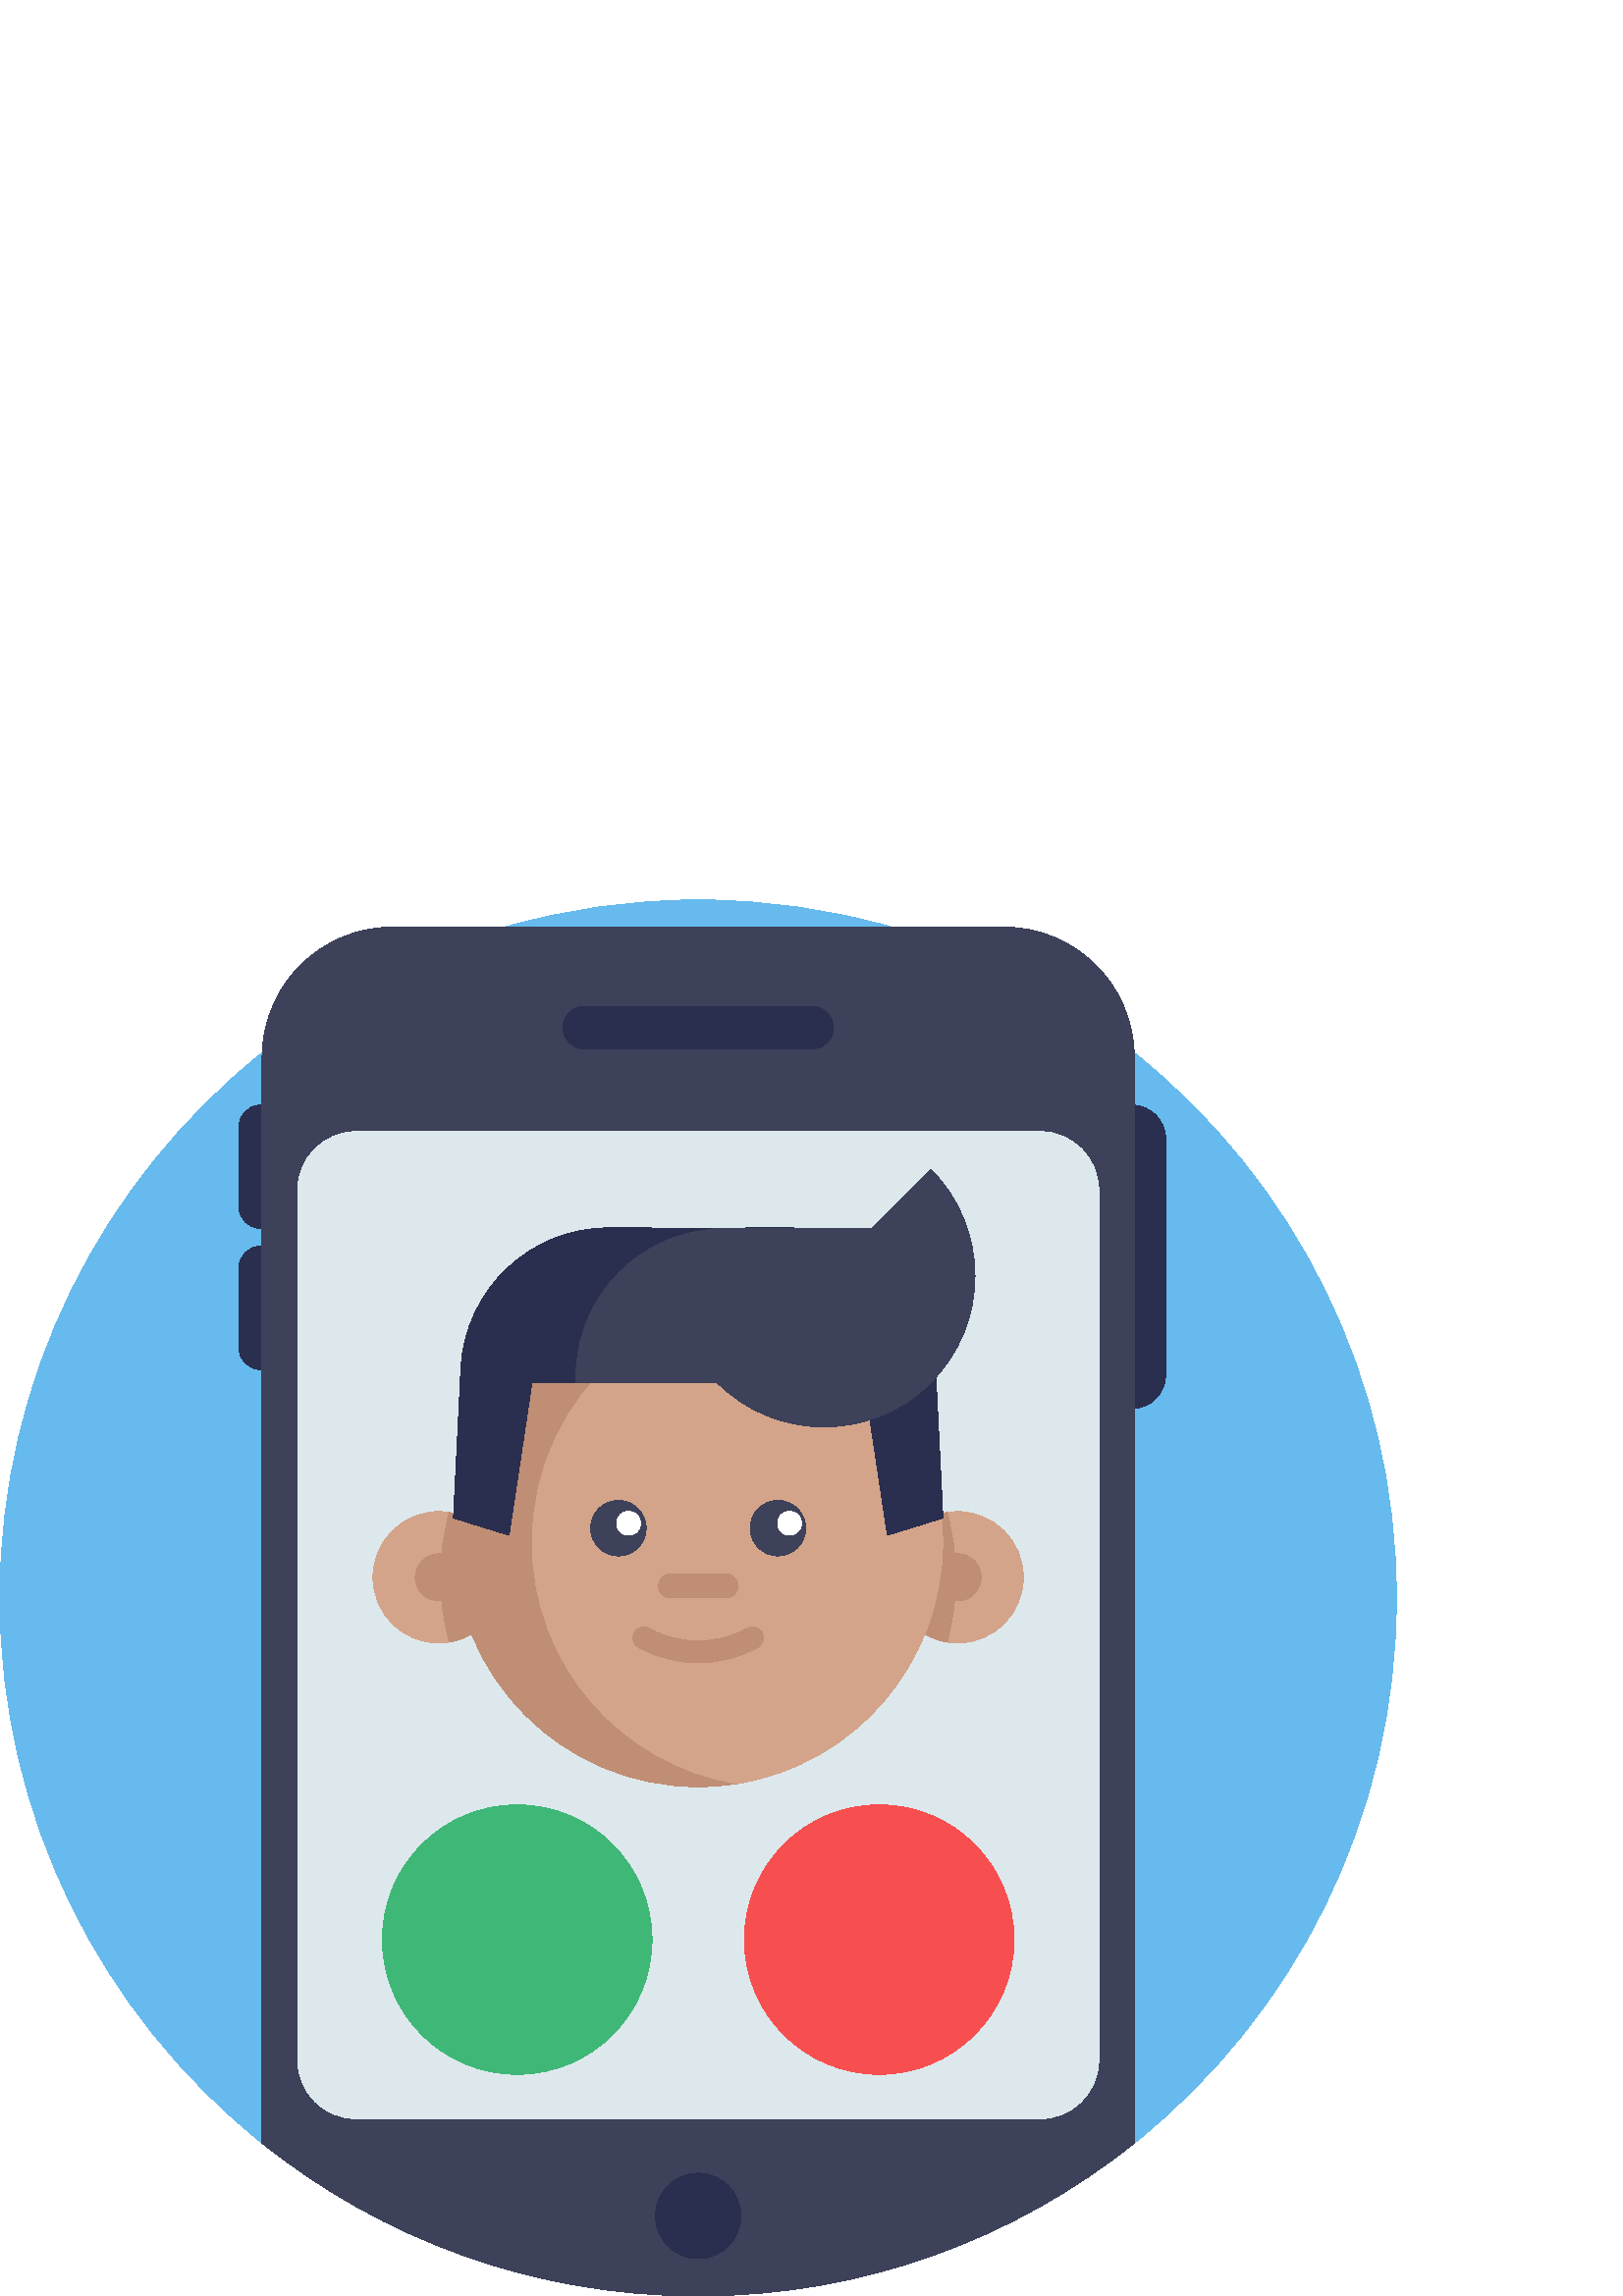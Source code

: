 %!PS-Adobe-3.0 EPSF-3.0
%%Pages: 1
%%DocumentData: Clean7Bit
%%LanguageLevel: 2
%%BoundingBox: 0 0 512 512
%%EndComments
%%BeginProlog
save
50 dict begin
/q { gsave } bind def
/Q { grestore } bind def
/cm { 6 array astore concat } bind def
/w { setlinewidth } bind def
/J { setlinecap } bind def
/j { setlinejoin } bind def
/M { setmiterlimit } bind def
/d { setdash } bind def
/m { moveto } bind def
/l { lineto } bind def
/c { curveto } bind def
/h { closepath } bind def
/re { exch dup neg 3 1 roll 5 3 roll moveto 0 rlineto
      0 exch rlineto 0 rlineto closepath } bind def
/S { stroke } bind def
/f { fill } bind def
/f* { eofill } bind def
/n { newpath } bind def
/W { clip } bind def
/W* { eoclip } bind def
/BT { } bind def
/ET { } bind def
/pdfmark where { pop globaldict /?pdfmark /exec load put }
    { globaldict begin /?pdfmark /pop load def /pdfmark
    /cleartomark load def end } ifelse
/BDC { mark 3 1 roll /BDC pdfmark } bind def
/EMC { mark /EMC pdfmark } bind def
/cairo_store_point { /cairo_point_y exch def /cairo_point_x exch def } def
/Tj { show currentpoint cairo_store_point } bind def
/TJ {
  {
    dup
    type /stringtype eq
    { show } { -0.001 mul 0 cairo_font_matrix dtransform rmoveto } ifelse
  } forall
  currentpoint cairo_store_point
} bind def
/cairo_selectfont { cairo_font_matrix aload pop pop pop 0 0 6 array astore
    cairo_font exch selectfont cairo_point_x cairo_point_y moveto } bind def
/Tf { pop /cairo_font exch def /cairo_font_matrix where
      { pop cairo_selectfont } if } bind def
/Td { matrix translate cairo_font_matrix matrix concatmatrix dup
      /cairo_font_matrix exch def dup 4 get exch 5 get cairo_store_point
      /cairo_font where { pop cairo_selectfont } if } bind def
/Tm { 2 copy 8 2 roll 6 array astore /cairo_font_matrix exch def
      cairo_store_point /cairo_font where { pop cairo_selectfont } if } bind def
/g { setgray } bind def
/rg { setrgbcolor } bind def
/d1 { setcachedevice } bind def
%%EndProlog
%%BeginSetup
%%EndSetup
%%Page: 1 1
%%BeginPageSetup
%%PageBoundingBox: 0 0 512 512
%%EndPageSetup
q 0 0 512 512 rectclip q
0.4 0.729 0.929 rg
512 256 m 512 175.105 474.477 102.965 415.879 56.059 c 372.066 20.973 316.488
 0 256 0 c 195.5 0 139.922 20.98 96.109 56.07 c 37.523 102.977 0 175.105
 0 256 c 0 336.906 37.531 409.047 96.141 455.961 c 122.098 476.746 152.188
 492.574 184.988 502.02 c 207.527 508.52 231.359 512 256 512 c 280.641 512
 304.473 508.52 327.012 502.02 c 359.812 492.574 389.895 476.746 415.848
 455.973 c 474.469 409.059 512 336.918 512 256 c h
512 256 m f
0.165 0.184 0.31 rg
415.027 325.477 m 397.613 325.477 l 397.613 436.75 l 415.027 436.75 l 421.855
 436.75 427.391 431.215 427.391 424.387 c 427.391 337.844 l 427.391 331.012
 421.855 325.477 415.027 325.477 c h
415.027 325.477 m f
95.48 391.555 m 117.379 391.555 l 117.379 436.75 l 95.48 436.75 l 91.129
 436.75 87.598 433.223 87.598 428.871 c 87.598 399.438 l 87.598 395.082 
91.129 391.555 95.48 391.555 c h
95.48 391.555 m f
95.48 339.789 m 117.379 339.789 l 117.379 384.984 l 95.48 384.984 l 91.129
 384.984 87.598 381.457 87.598 377.102 c 87.598 347.668 l 87.598 343.316
 91.129 339.789 95.48 339.789 c h
95.48 339.789 m f
0.239 0.255 0.349 rg
415.879 454.195 m 415.879 56.059 l 372.066 20.973 316.488 0 256 0 c 195.5
 0 139.922 20.98 96.109 56.07 c 96.109 454.195 l 96.109 454.793 96.121 455.379
 96.141 455.961 c 97.07 481.562 118.117 502.02 143.934 502.02 c 368.055 
502.02 l 393.875 502.02 414.918 481.562 415.848 455.973 c 415.871 455.387
 415.879 454.793 415.879 454.195 c h
415.879 454.195 m f
0.867 0.91 0.929 rg
381.246 65.008 m 130.746 65.008 l 118.812 65.008 109.137 74.68 109.137 
86.613 c 109.137 405.438 l 109.137 417.371 118.812 427.047 130.746 427.047
 c 381.246 427.047 l 393.18 427.047 402.855 417.371 402.855 405.438 c 402.855
 86.613 l 402.855 74.68 393.18 65.008 381.246 65.008 c h
381.246 65.008 m f
0.969 0.31 0.31 rg
371.789 130.707 m 371.789 103.41 349.664 81.285 322.367 81.285 c 295.074
 81.285 272.949 103.41 272.949 130.707 c 272.949 158 295.074 180.125 322.367
 180.125 c 349.664 180.125 371.789 158 371.789 130.707 c h
371.789 130.707 m f
0.247 0.718 0.467 rg
239.047 130.707 m 239.047 103.41 216.918 81.285 189.625 81.285 c 162.332
 81.285 140.203 103.41 140.203 130.707 c 140.203 158 162.332 180.125 189.625
 180.125 c 216.918 180.125 239.047 158 239.047 130.707 c h
239.047 130.707 m f
0.165 0.184 0.31 rg
297.793 457.336 m 214.199 457.336 l 209.871 457.336 206.363 460.848 206.363
 465.176 c 206.363 469.5 209.871 473.012 214.199 473.012 c 297.793 473.012
 l 302.121 473.012 305.629 469.5 305.629 465.176 c 305.629 460.848 302.121
 457.336 297.793 457.336 c h
297.793 457.336 m f
271.668 29.352 m 271.668 20.699 264.652 13.68 255.996 13.68 c 247.34 13.68
 240.324 20.699 240.324 29.352 c 240.324 38.008 247.34 45.027 255.996 45.027
 c 264.652 45.027 271.668 38.008 271.668 29.352 c h
271.668 29.352 m f
0.827 0.643 0.537 rg
184.949 263.578 m 184.949 251.586 176.191 241.645 164.723 239.801 c 163.469
 239.598 162.18 239.492 160.863 239.492 c 147.559 239.492 136.777 250.27
 136.777 263.578 c 136.777 276.883 147.559 287.664 160.863 287.664 c 162.18
 287.664 163.469 287.559 164.723 287.352 c 176.191 285.508 184.949 275.566
 184.949 263.578 c h
184.949 263.578 m f
0.749 0.557 0.459 rg
184.949 263.578 m 184.949 251.586 176.191 241.645 164.723 239.801 c 162.641
 247.375 161.527 255.348 161.527 263.578 c 161.527 271.805 162.641 279.777
 164.723 287.352 c 176.191 285.508 184.949 275.566 184.949 263.578 c h
184.949 263.578 m f
169.473 263.578 m 169.473 258.824 165.617 254.969 160.863 254.969 c 156.109
 254.969 152.258 258.824 152.258 263.578 c 152.258 268.332 156.109 272.184
 160.863 272.184 c 165.617 272.184 169.473 268.332 169.473 263.578 c h
169.473 263.578 m f
0.827 0.643 0.537 rg
327.043 263.578 m 327.043 251.586 335.801 241.645 347.27 239.801 c 348.523
 239.598 349.812 239.492 351.129 239.492 c 364.434 239.492 375.215 250.27
 375.215 263.578 c 375.215 276.883 364.434 287.664 351.129 287.664 c 349.812
 287.664 348.523 287.559 347.27 287.352 c 335.801 285.508 327.043 275.566
 327.043 263.578 c h
327.043 263.578 m f
0.749 0.557 0.459 rg
327.043 263.578 m 327.043 251.586 335.801 241.645 347.27 239.801 c 349.352
 247.375 350.465 255.348 350.465 263.578 c 350.465 271.805 349.352 279.777
 347.27 287.352 c 335.801 285.508 327.043 275.566 327.043 263.578 c h
327.043 263.578 m f
359.738 263.578 m 359.738 258.824 355.883 254.969 351.129 254.969 c 346.375
 254.969 342.52 258.824 342.52 263.578 c 342.52 268.332 346.375 272.184 
351.129 272.184 c 355.883 272.184 359.738 268.332 359.738 263.578 c h
359.738 263.578 m f
345.613 276.379 m 345.613 231.781 313.035 194.789 270.379 187.918 c 265.699
 187.152 260.898 186.762 255.996 186.762 c 206.5 186.762 166.383 226.883
 166.383 276.379 c 166.383 299.797 174.516 334.953 189.223 350.914 c 205.598
 368.691 229.918 365.992 255.996 365.992 c 260.898 365.992 265.699 365.605
 270.379 364.836 c 313.035 357.969 345.613 320.973 345.613 276.379 c h
345.613 276.379 m f
0.827 0.643 0.537 rg
345.613 276.379 m 345.613 231.781 313.035 194.789 270.379 187.918 c 227.727
 194.789 195.148 231.781 195.148 276.379 c 195.148 303.836 207.5 328.418
 226.957 344.855 c 239.09 355.117 253.992 362.195 270.379 364.836 c 310.145
 358.438 341.164 325.84 345.172 285.312 c 345.465 282.375 345.613 279.391
 345.613 276.379 c h
345.613 276.379 m f
0.749 0.557 0.459 rg
255.996 232.242 m 248.492 232.242 240.988 234.121 234.148 237.883 c 232.219
 238.941 231.516 241.367 232.578 243.297 c 233.637 245.227 236.062 245.93
 237.992 244.867 c 249.266 238.668 262.73 238.668 274.004 244.867 c 275.934
 245.93 278.359 245.223 279.418 243.297 c 280.48 241.363 279.777 238.941
 277.848 237.883 c 271.004 234.121 263.5 232.242 255.996 232.242 c h
255.996 232.242 m f
0.239 0.255 0.349 rg
236.914 281.594 m 236.914 275.98 232.363 271.43 226.746 271.43 c 221.133
 271.43 216.582 275.98 216.582 281.594 c 216.582 287.211 221.133 291.762
 226.746 291.762 c 232.363 291.762 236.914 287.211 236.914 281.594 c h
236.914 281.594 m f
295.414 281.594 m 295.414 275.98 290.863 271.43 285.25 271.43 c 279.633
 271.43 275.082 275.98 275.082 281.594 c 275.082 287.211 279.633 291.762
 285.25 291.762 c 290.863 291.762 295.414 287.211 295.414 281.594 c h
295.414 281.594 m f
1 g
234.84 283.387 m 234.84 280.98 232.891 279.031 230.484 279.031 c 228.078
 279.031 226.129 280.98 226.129 283.387 c 226.129 285.793 228.078 287.742
 230.484 287.742 c 232.891 287.742 234.84 285.793 234.84 283.387 c h
234.84 283.387 m f
293.84 283.387 m 293.84 280.98 291.891 279.031 289.484 279.031 c 287.078
 279.031 285.129 280.98 285.129 283.387 c 285.129 285.793 287.078 287.742
 289.484 287.742 c 291.891 287.742 293.84 285.793 293.84 283.387 c h
293.84 283.387 m f
0.749 0.557 0.459 rg
266.164 256 m 245.832 256 l 243.41 256 241.445 257.961 241.445 260.383 
c 241.445 262.805 243.41 264.77 245.832 264.77 c 266.164 264.77 l 268.586
 264.77 270.551 262.805 270.551 260.383 c 270.547 257.961 268.586 256 266.164
 256 c h
266.164 256 m f
0.165 0.184 0.31 rg
250.754 391.594 m 277.902 389.656 299.699 367.727 301.078 340.121 c 301.336
 334.938 l 316.949 334.938 l 325.363 279.008 l 345.734 285.312 l 343 340.117
 l 341.555 369.117 317.57 391.844 288.547 391.738 c h
250.754 391.594 m f
0.239 0.255 0.349 rg
341.273 413.227 m 362.891 391.605 362.891 356.559 341.273 334.941 c 319.656
 313.32 284.605 313.32 262.988 334.941 c h
341.273 413.227 m f
262.988 334.941 m 195.051 334.941 l 186.637 279.008 l 166.266 285.312 l
 168.996 340.121 l 170.441 369.113 194.426 391.844 223.453 391.738 c 321.574
 391.367 l 334.547 368.02 l f
0.165 0.184 0.31 rg
261.242 391.594 m 234.094 389.656 212.297 367.727 210.918 340.121 c 210.66
 334.938 l 195.043 334.938 l 186.633 279.008 l 166.262 285.312 l 168.996
 340.117 l 170.441 369.117 194.426 391.844 223.449 391.738 c h
261.242 391.594 m f
Q Q
showpage
%%Trailer
end restore
%%EOF

